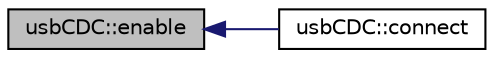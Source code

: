 digraph "usbCDC::enable"
{
  edge [fontname="Helvetica",fontsize="10",labelfontname="Helvetica",labelfontsize="10"];
  node [fontname="Helvetica",fontsize="10",shape=record];
  rankdir="LR";
  Node1 [label="usbCDC::enable",height=0.2,width=0.4,color="black", fillcolor="grey75", style="filled" fontcolor="black"];
  Node1 -> Node2 [dir="back",color="midnightblue",fontsize="10",style="solid",fontname="Helvetica"];
  Node2 [label="usbCDC::connect",height=0.2,width=0.4,color="black", fillcolor="white", style="filled",URL="$d6/dc5/classusb_c_d_c.html#a49d431de50da7ccacf91ef33b04e99d2"];
}
